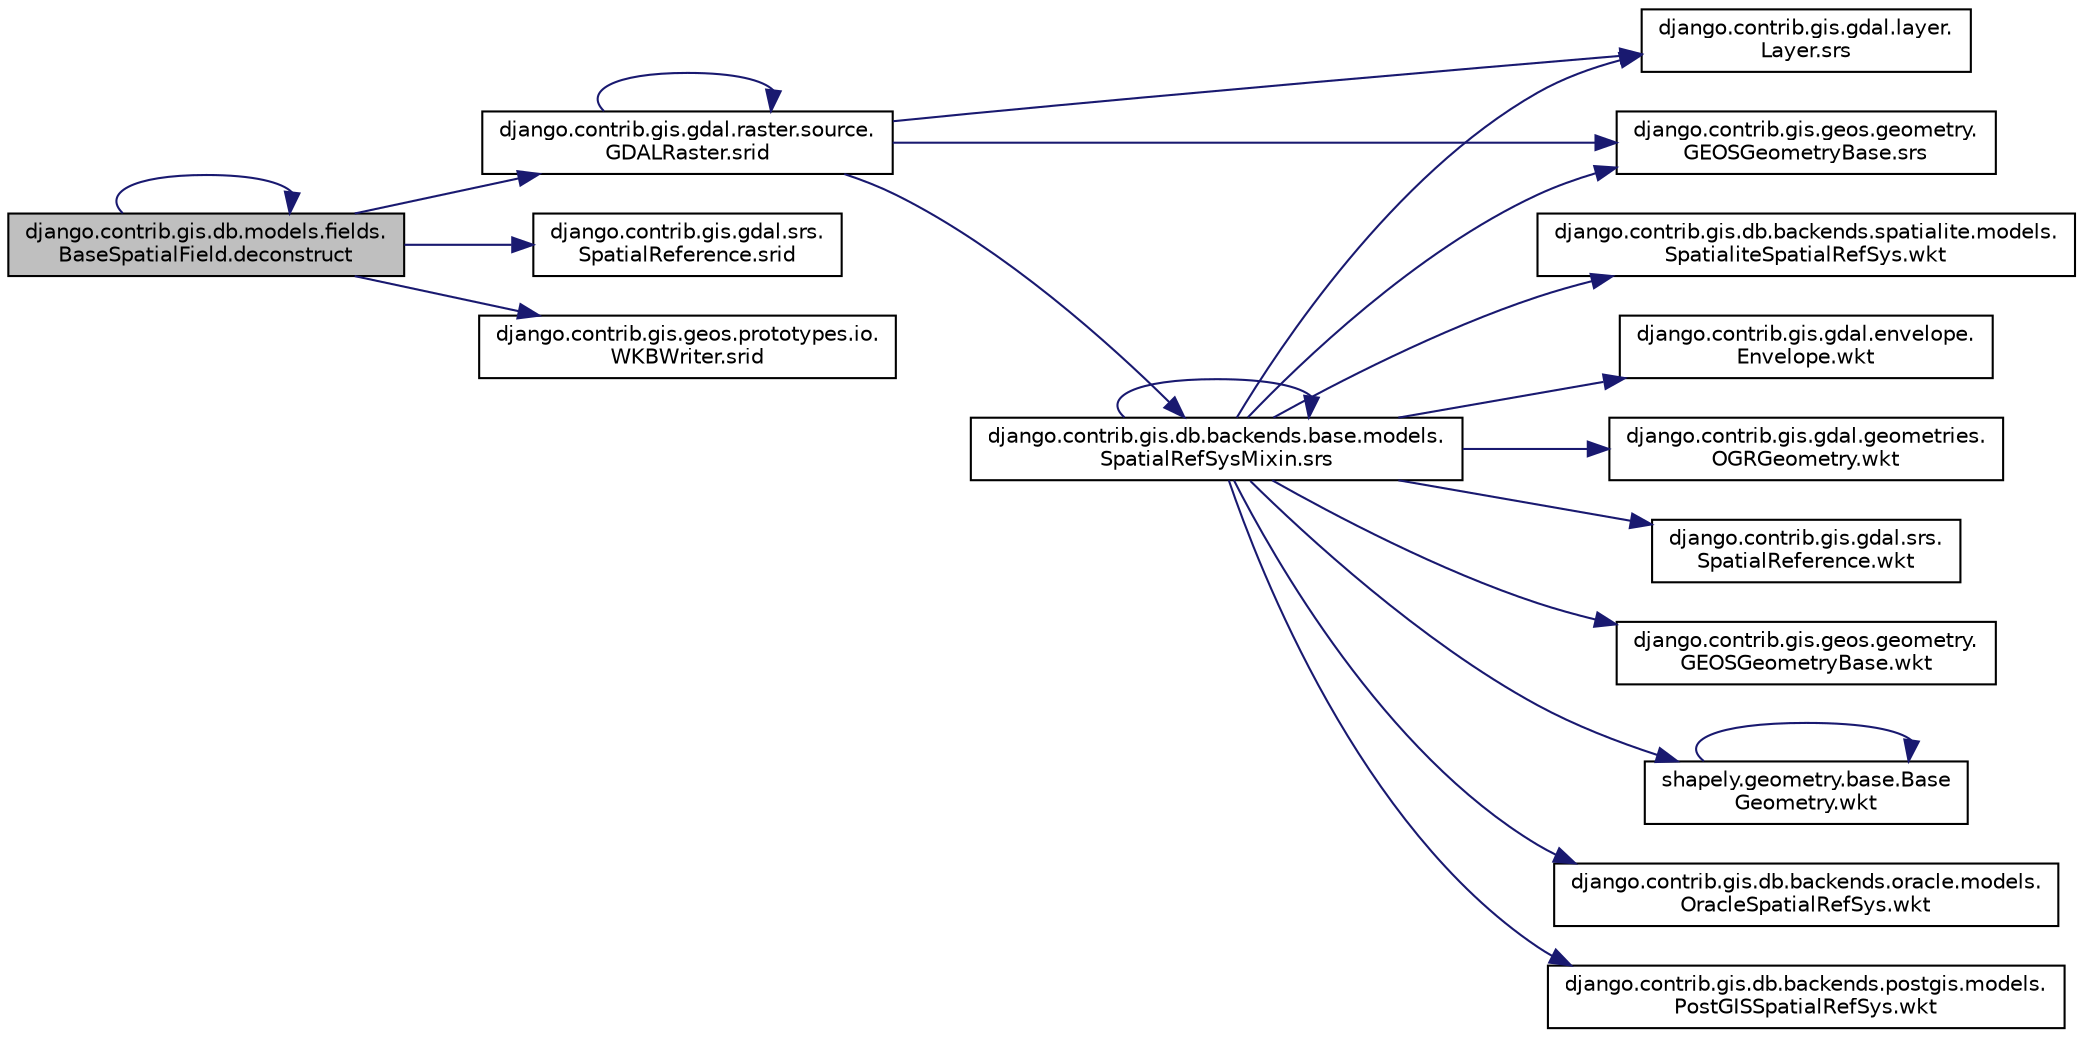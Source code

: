 digraph "django.contrib.gis.db.models.fields.BaseSpatialField.deconstruct"
{
 // LATEX_PDF_SIZE
  edge [fontname="Helvetica",fontsize="10",labelfontname="Helvetica",labelfontsize="10"];
  node [fontname="Helvetica",fontsize="10",shape=record];
  rankdir="LR";
  Node1 [label="django.contrib.gis.db.models.fields.\lBaseSpatialField.deconstruct",height=0.2,width=0.4,color="black", fillcolor="grey75", style="filled", fontcolor="black",tooltip=" "];
  Node1 -> Node1 [color="midnightblue",fontsize="10",style="solid",fontname="Helvetica"];
  Node1 -> Node2 [color="midnightblue",fontsize="10",style="solid",fontname="Helvetica"];
  Node2 [label="django.contrib.gis.gdal.raster.source.\lGDALRaster.srid",height=0.2,width=0.4,color="black", fillcolor="white", style="filled",URL="$db/dff/classdjango_1_1contrib_1_1gis_1_1gdal_1_1raster_1_1source_1_1_g_d_a_l_raster.html#abb1a0c5b76ca4f874311778d1317b753",tooltip=" "];
  Node2 -> Node2 [color="midnightblue",fontsize="10",style="solid",fontname="Helvetica"];
  Node2 -> Node3 [color="midnightblue",fontsize="10",style="solid",fontname="Helvetica"];
  Node3 [label="django.contrib.gis.db.backends.base.models.\lSpatialRefSysMixin.srs",height=0.2,width=0.4,color="black", fillcolor="white", style="filled",URL="$d5/d73/classdjango_1_1contrib_1_1gis_1_1db_1_1backends_1_1base_1_1models_1_1_spatial_ref_sys_mixin.html#a872cc376b9ec7a9d3e0f5d3529890ef5",tooltip=" "];
  Node3 -> Node3 [color="midnightblue",fontsize="10",style="solid",fontname="Helvetica"];
  Node3 -> Node4 [color="midnightblue",fontsize="10",style="solid",fontname="Helvetica"];
  Node4 [label="django.contrib.gis.gdal.layer.\lLayer.srs",height=0.2,width=0.4,color="black", fillcolor="white", style="filled",URL="$d9/d84/classdjango_1_1contrib_1_1gis_1_1gdal_1_1layer_1_1_layer.html#ad884cafef725038c4ca1d5d8cedd62ef",tooltip=" "];
  Node3 -> Node5 [color="midnightblue",fontsize="10",style="solid",fontname="Helvetica"];
  Node5 [label="django.contrib.gis.geos.geometry.\lGEOSGeometryBase.srs",height=0.2,width=0.4,color="black", fillcolor="white", style="filled",URL="$d0/d97/classdjango_1_1contrib_1_1gis_1_1geos_1_1geometry_1_1_g_e_o_s_geometry_base.html#ac6e2fa1f2df958d4cdcf458cbe80931e",tooltip=" "];
  Node3 -> Node6 [color="midnightblue",fontsize="10",style="solid",fontname="Helvetica"];
  Node6 [label="django.contrib.gis.db.backends.oracle.models.\lOracleSpatialRefSys.wkt",height=0.2,width=0.4,color="black", fillcolor="white", style="filled",URL="$d0/d01/classdjango_1_1contrib_1_1gis_1_1db_1_1backends_1_1oracle_1_1models_1_1_oracle_spatial_ref_sys.html#a33a4d6d15ef9343433e22b0e054fbbb9",tooltip=" "];
  Node3 -> Node7 [color="midnightblue",fontsize="10",style="solid",fontname="Helvetica"];
  Node7 [label="django.contrib.gis.db.backends.postgis.models.\lPostGISSpatialRefSys.wkt",height=0.2,width=0.4,color="black", fillcolor="white", style="filled",URL="$d0/d0c/classdjango_1_1contrib_1_1gis_1_1db_1_1backends_1_1postgis_1_1models_1_1_post_g_i_s_spatial_ref_sys.html#af94c6e5b425c4e4970359efa3d18b462",tooltip=" "];
  Node3 -> Node8 [color="midnightblue",fontsize="10",style="solid",fontname="Helvetica"];
  Node8 [label="django.contrib.gis.db.backends.spatialite.models.\lSpatialiteSpatialRefSys.wkt",height=0.2,width=0.4,color="black", fillcolor="white", style="filled",URL="$d1/d6c/classdjango_1_1contrib_1_1gis_1_1db_1_1backends_1_1spatialite_1_1models_1_1_spatialite_spatial_ref_sys.html#af3b227001855b7da989bec791b74522b",tooltip=" "];
  Node3 -> Node9 [color="midnightblue",fontsize="10",style="solid",fontname="Helvetica"];
  Node9 [label="django.contrib.gis.gdal.envelope.\lEnvelope.wkt",height=0.2,width=0.4,color="black", fillcolor="white", style="filled",URL="$d2/d58/classdjango_1_1contrib_1_1gis_1_1gdal_1_1envelope_1_1_envelope.html#a924f9f4b5a76ff41cd09a0f85a4abfd3",tooltip=" "];
  Node3 -> Node10 [color="midnightblue",fontsize="10",style="solid",fontname="Helvetica"];
  Node10 [label="django.contrib.gis.gdal.geometries.\lOGRGeometry.wkt",height=0.2,width=0.4,color="black", fillcolor="white", style="filled",URL="$dd/d78/classdjango_1_1contrib_1_1gis_1_1gdal_1_1geometries_1_1_o_g_r_geometry.html#a194b6fa1ac4083f71d6c37a5ee8e7e93",tooltip=" "];
  Node3 -> Node11 [color="midnightblue",fontsize="10",style="solid",fontname="Helvetica"];
  Node11 [label="django.contrib.gis.gdal.srs.\lSpatialReference.wkt",height=0.2,width=0.4,color="black", fillcolor="white", style="filled",URL="$d7/dda/classdjango_1_1contrib_1_1gis_1_1gdal_1_1srs_1_1_spatial_reference.html#a47da10621a8069002296ed1d3695e50e",tooltip=" "];
  Node3 -> Node12 [color="midnightblue",fontsize="10",style="solid",fontname="Helvetica"];
  Node12 [label="django.contrib.gis.geos.geometry.\lGEOSGeometryBase.wkt",height=0.2,width=0.4,color="black", fillcolor="white", style="filled",URL="$d0/d97/classdjango_1_1contrib_1_1gis_1_1geos_1_1geometry_1_1_g_e_o_s_geometry_base.html#a71810fffa3b3b28251d1c85fc886fa02",tooltip=" "];
  Node3 -> Node13 [color="midnightblue",fontsize="10",style="solid",fontname="Helvetica"];
  Node13 [label="shapely.geometry.base.Base\lGeometry.wkt",height=0.2,width=0.4,color="black", fillcolor="white", style="filled",URL="$db/d41/classshapely_1_1geometry_1_1base_1_1_base_geometry.html#abf0b9711eb517c381bb636ef058feeb4",tooltip=" "];
  Node13 -> Node13 [color="midnightblue",fontsize="10",style="solid",fontname="Helvetica"];
  Node2 -> Node4 [color="midnightblue",fontsize="10",style="solid",fontname="Helvetica"];
  Node2 -> Node5 [color="midnightblue",fontsize="10",style="solid",fontname="Helvetica"];
  Node1 -> Node14 [color="midnightblue",fontsize="10",style="solid",fontname="Helvetica"];
  Node14 [label="django.contrib.gis.gdal.srs.\lSpatialReference.srid",height=0.2,width=0.4,color="black", fillcolor="white", style="filled",URL="$d7/dda/classdjango_1_1contrib_1_1gis_1_1gdal_1_1srs_1_1_spatial_reference.html#a0cc788e40b30278bebe00a9146de2fbf",tooltip=" "];
  Node1 -> Node15 [color="midnightblue",fontsize="10",style="solid",fontname="Helvetica"];
  Node15 [label="django.contrib.gis.geos.prototypes.io.\lWKBWriter.srid",height=0.2,width=0.4,color="black", fillcolor="white", style="filled",URL="$d9/db5/classdjango_1_1contrib_1_1gis_1_1geos_1_1prototypes_1_1io_1_1_w_k_b_writer.html#af41f8fab147304182f500da25e0a4bda",tooltip=" "];
}
